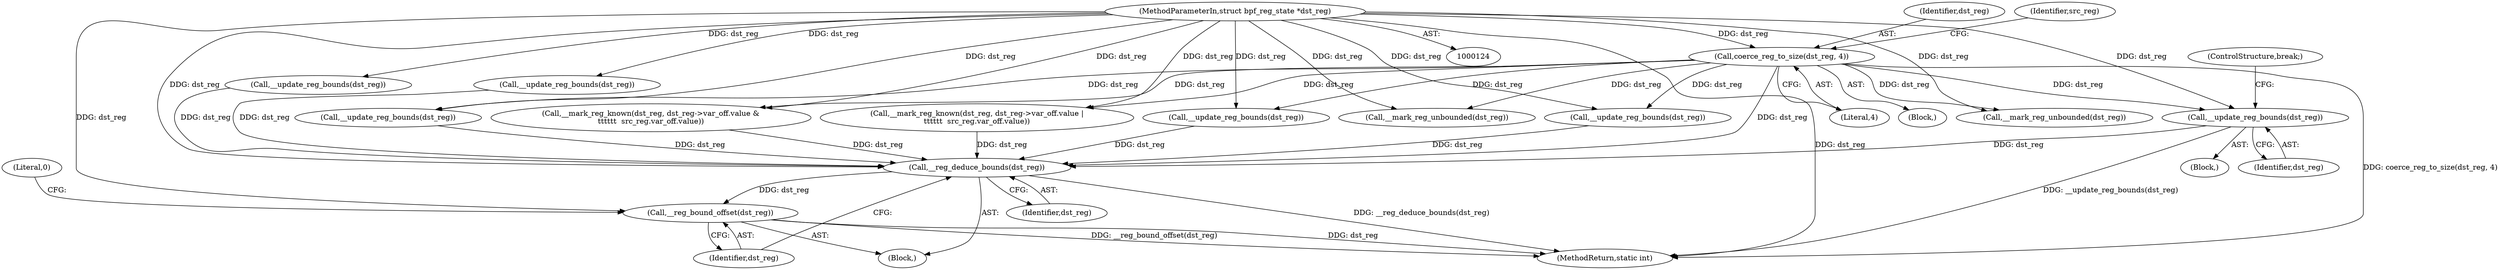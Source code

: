 digraph "1_linux_468f6eafa6c44cb2c5d8aad35e12f06c240a812a@API" {
"1000631" [label="(Call,__update_reg_bounds(dst_reg))"];
"1000156" [label="(Call,coerce_reg_to_size(dst_reg, 4))"];
"1000127" [label="(MethodParameterIn,struct bpf_reg_state *dst_reg)"];
"1000765" [label="(Call,__reg_deduce_bounds(dst_reg))"];
"1000767" [label="(Call,__reg_bound_offset(dst_reg))"];
"1000157" [label="(Identifier,dst_reg)"];
"1000633" [label="(ControlStructure,break;)"];
"1000158" [label="(Literal,4)"];
"1000767" [label="(Call,__reg_bound_offset(dst_reg))"];
"1000545" [label="(Call,__mark_reg_known(dst_reg, dst_reg->var_off.value |\n\t\t\t\t\t\t  src_reg.var_off.value))"];
"1000699" [label="(Call,__update_reg_bounds(dst_reg))"];
"1000536" [label="(Call,__update_reg_bounds(dst_reg))"];
"1000401" [label="(Call,__mark_reg_unbounded(dst_reg))"];
"1000765" [label="(Call,__reg_deduce_bounds(dst_reg))"];
"1000754" [label="(Call,__update_reg_bounds(dst_reg))"];
"1000129" [label="(Block,)"];
"1000161" [label="(Identifier,src_reg)"];
"1000632" [label="(Identifier,dst_reg)"];
"1000156" [label="(Call,coerce_reg_to_size(dst_reg, 4))"];
"1000766" [label="(Identifier,dst_reg)"];
"1000771" [label="(MethodReturn,static int)"];
"1000768" [label="(Identifier,dst_reg)"];
"1000197" [label="(Block,)"];
"1000403" [label="(Call,__update_reg_bounds(dst_reg))"];
"1000456" [label="(Call,__mark_reg_known(dst_reg, dst_reg->var_off.value &\n\t\t\t\t\t\t  src_reg.var_off.value))"];
"1000127" [label="(MethodParameterIn,struct bpf_reg_state *dst_reg)"];
"1000155" [label="(Block,)"];
"1000387" [label="(Call,__update_reg_bounds(dst_reg))"];
"1000631" [label="(Call,__update_reg_bounds(dst_reg))"];
"1000385" [label="(Call,__mark_reg_unbounded(dst_reg))"];
"1000770" [label="(Literal,0)"];
"1000631" -> "1000197"  [label="AST: "];
"1000631" -> "1000632"  [label="CFG: "];
"1000632" -> "1000631"  [label="AST: "];
"1000633" -> "1000631"  [label="CFG: "];
"1000631" -> "1000771"  [label="DDG: __update_reg_bounds(dst_reg)"];
"1000156" -> "1000631"  [label="DDG: dst_reg"];
"1000127" -> "1000631"  [label="DDG: dst_reg"];
"1000631" -> "1000765"  [label="DDG: dst_reg"];
"1000156" -> "1000155"  [label="AST: "];
"1000156" -> "1000158"  [label="CFG: "];
"1000157" -> "1000156"  [label="AST: "];
"1000158" -> "1000156"  [label="AST: "];
"1000161" -> "1000156"  [label="CFG: "];
"1000156" -> "1000771"  [label="DDG: coerce_reg_to_size(dst_reg, 4)"];
"1000127" -> "1000156"  [label="DDG: dst_reg"];
"1000156" -> "1000385"  [label="DDG: dst_reg"];
"1000156" -> "1000401"  [label="DDG: dst_reg"];
"1000156" -> "1000456"  [label="DDG: dst_reg"];
"1000156" -> "1000536"  [label="DDG: dst_reg"];
"1000156" -> "1000545"  [label="DDG: dst_reg"];
"1000156" -> "1000699"  [label="DDG: dst_reg"];
"1000156" -> "1000754"  [label="DDG: dst_reg"];
"1000156" -> "1000765"  [label="DDG: dst_reg"];
"1000127" -> "1000124"  [label="AST: "];
"1000127" -> "1000771"  [label="DDG: dst_reg"];
"1000127" -> "1000385"  [label="DDG: dst_reg"];
"1000127" -> "1000387"  [label="DDG: dst_reg"];
"1000127" -> "1000401"  [label="DDG: dst_reg"];
"1000127" -> "1000403"  [label="DDG: dst_reg"];
"1000127" -> "1000456"  [label="DDG: dst_reg"];
"1000127" -> "1000536"  [label="DDG: dst_reg"];
"1000127" -> "1000545"  [label="DDG: dst_reg"];
"1000127" -> "1000699"  [label="DDG: dst_reg"];
"1000127" -> "1000754"  [label="DDG: dst_reg"];
"1000127" -> "1000765"  [label="DDG: dst_reg"];
"1000127" -> "1000767"  [label="DDG: dst_reg"];
"1000765" -> "1000129"  [label="AST: "];
"1000765" -> "1000766"  [label="CFG: "];
"1000766" -> "1000765"  [label="AST: "];
"1000768" -> "1000765"  [label="CFG: "];
"1000765" -> "1000771"  [label="DDG: __reg_deduce_bounds(dst_reg)"];
"1000699" -> "1000765"  [label="DDG: dst_reg"];
"1000403" -> "1000765"  [label="DDG: dst_reg"];
"1000545" -> "1000765"  [label="DDG: dst_reg"];
"1000754" -> "1000765"  [label="DDG: dst_reg"];
"1000387" -> "1000765"  [label="DDG: dst_reg"];
"1000536" -> "1000765"  [label="DDG: dst_reg"];
"1000456" -> "1000765"  [label="DDG: dst_reg"];
"1000765" -> "1000767"  [label="DDG: dst_reg"];
"1000767" -> "1000129"  [label="AST: "];
"1000767" -> "1000768"  [label="CFG: "];
"1000768" -> "1000767"  [label="AST: "];
"1000770" -> "1000767"  [label="CFG: "];
"1000767" -> "1000771"  [label="DDG: __reg_bound_offset(dst_reg)"];
"1000767" -> "1000771"  [label="DDG: dst_reg"];
}
